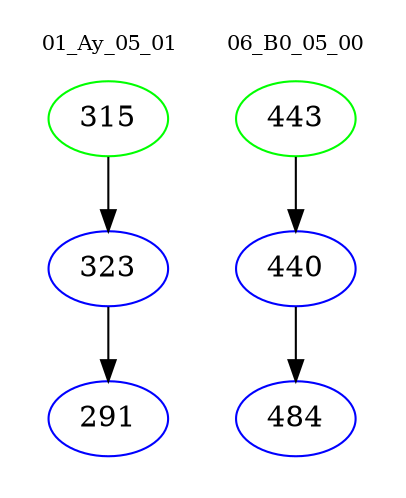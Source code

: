 digraph{
subgraph cluster_0 {
color = white
label = "01_Ay_05_01";
fontsize=10;
T0_315 [label="315", color="green"]
T0_315 -> T0_323 [color="black"]
T0_323 [label="323", color="blue"]
T0_323 -> T0_291 [color="black"]
T0_291 [label="291", color="blue"]
}
subgraph cluster_1 {
color = white
label = "06_B0_05_00";
fontsize=10;
T1_443 [label="443", color="green"]
T1_443 -> T1_440 [color="black"]
T1_440 [label="440", color="blue"]
T1_440 -> T1_484 [color="black"]
T1_484 [label="484", color="blue"]
}
}

